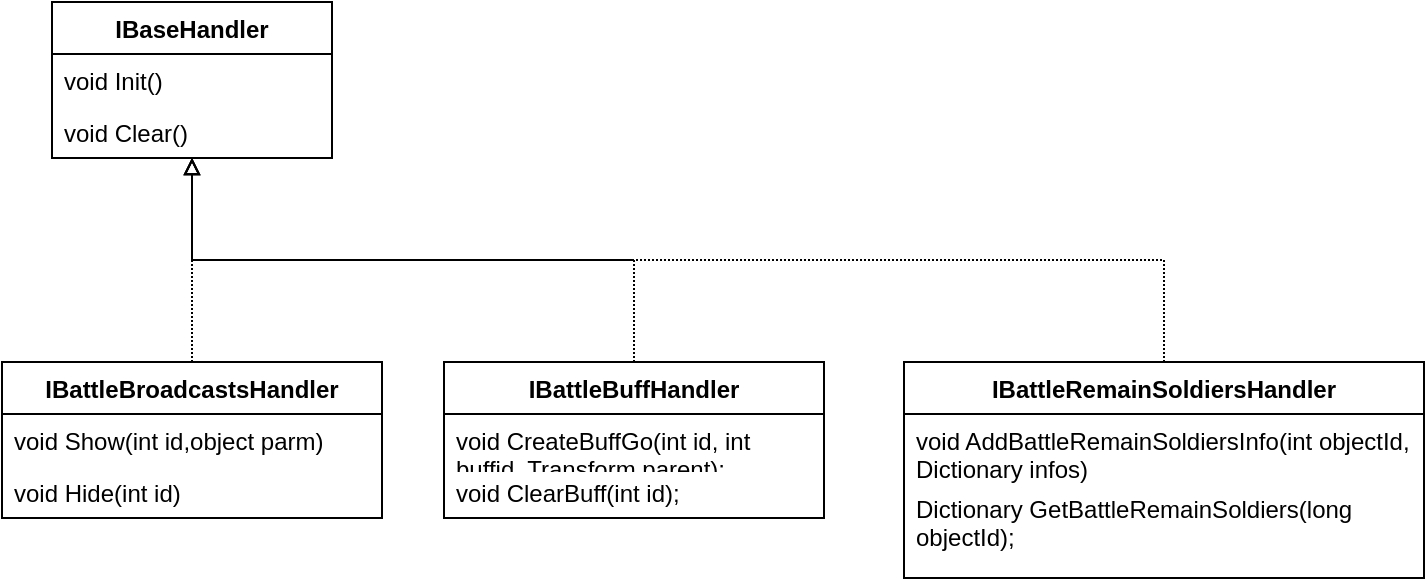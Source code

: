 <mxfile version="22.1.4" type="github">
  <diagram id="C5RBs43oDa-KdzZeNtuy" name="Page-1">
    <mxGraphModel dx="1456" dy="910" grid="1" gridSize="10" guides="1" tooltips="1" connect="1" arrows="1" fold="1" page="1" pageScale="1" pageWidth="827" pageHeight="1169" math="0" shadow="0">
      <root>
        <mxCell id="WIyWlLk6GJQsqaUBKTNV-0" />
        <mxCell id="WIyWlLk6GJQsqaUBKTNV-1" parent="WIyWlLk6GJQsqaUBKTNV-0" />
        <mxCell id="vtyjgrVnTe7GE00nzrDD-10" value="IBaseHandler" style="swimlane;childLayout=stackLayout;horizontal=1;startSize=26;fillColor=none;horizontalStack=0;resizeParent=1;resizeParentMax=0;resizeLast=0;collapsible=1;marginBottom=0;whiteSpace=wrap;html=1;align=center;verticalAlign=top;" vertex="1" parent="WIyWlLk6GJQsqaUBKTNV-1">
          <mxGeometry x="344" y="150" width="140" height="78" as="geometry" />
        </mxCell>
        <mxCell id="vtyjgrVnTe7GE00nzrDD-11" value="void Init()" style="text;strokeColor=none;fillColor=none;align=left;verticalAlign=top;spacingLeft=4;spacingRight=4;overflow=hidden;rotatable=0;points=[[0,0.5],[1,0.5]];portConstraint=eastwest;whiteSpace=wrap;html=1;" vertex="1" parent="vtyjgrVnTe7GE00nzrDD-10">
          <mxGeometry y="26" width="140" height="26" as="geometry" />
        </mxCell>
        <mxCell id="vtyjgrVnTe7GE00nzrDD-12" value="void Clear()" style="text;strokeColor=none;fillColor=none;align=left;verticalAlign=top;spacingLeft=4;spacingRight=4;overflow=hidden;rotatable=0;points=[[0,0.5],[1,0.5]];portConstraint=eastwest;whiteSpace=wrap;html=1;" vertex="1" parent="vtyjgrVnTe7GE00nzrDD-10">
          <mxGeometry y="52" width="140" height="26" as="geometry" />
        </mxCell>
        <mxCell id="vtyjgrVnTe7GE00nzrDD-21" value="" style="edgeStyle=orthogonalEdgeStyle;rounded=0;orthogonalLoop=1;jettySize=auto;html=1;dashed=1;dashPattern=1 1;endArrow=block;endFill=0;" edge="1" parent="WIyWlLk6GJQsqaUBKTNV-1" source="vtyjgrVnTe7GE00nzrDD-14" target="vtyjgrVnTe7GE00nzrDD-10">
          <mxGeometry relative="1" as="geometry" />
        </mxCell>
        <mxCell id="vtyjgrVnTe7GE00nzrDD-14" value="IBattleBroadcastsHandler" style="swimlane;childLayout=stackLayout;horizontal=1;startSize=26;fillColor=none;horizontalStack=0;resizeParent=1;resizeParentMax=0;resizeLast=0;collapsible=1;marginBottom=0;whiteSpace=wrap;html=1;align=center;verticalAlign=top;" vertex="1" parent="WIyWlLk6GJQsqaUBKTNV-1">
          <mxGeometry x="319" y="330" width="190" height="78" as="geometry" />
        </mxCell>
        <mxCell id="vtyjgrVnTe7GE00nzrDD-15" value="void Show(int id,object parm)" style="text;strokeColor=none;fillColor=none;align=left;verticalAlign=top;spacingLeft=4;spacingRight=4;overflow=hidden;rotatable=0;points=[[0,0.5],[1,0.5]];portConstraint=eastwest;whiteSpace=wrap;html=1;" vertex="1" parent="vtyjgrVnTe7GE00nzrDD-14">
          <mxGeometry y="26" width="190" height="26" as="geometry" />
        </mxCell>
        <mxCell id="vtyjgrVnTe7GE00nzrDD-16" value="void Hide(int id)" style="text;strokeColor=none;fillColor=none;align=left;verticalAlign=top;spacingLeft=4;spacingRight=4;overflow=hidden;rotatable=0;points=[[0,0.5],[1,0.5]];portConstraint=eastwest;whiteSpace=wrap;html=1;" vertex="1" parent="vtyjgrVnTe7GE00nzrDD-14">
          <mxGeometry y="52" width="190" height="26" as="geometry" />
        </mxCell>
        <mxCell id="vtyjgrVnTe7GE00nzrDD-22" value="IBattleBuffHandler" style="swimlane;childLayout=stackLayout;horizontal=1;startSize=26;fillColor=none;horizontalStack=0;resizeParent=1;resizeParentMax=0;resizeLast=0;collapsible=1;marginBottom=0;whiteSpace=wrap;html=1;align=center;verticalAlign=top;" vertex="1" parent="WIyWlLk6GJQsqaUBKTNV-1">
          <mxGeometry x="540" y="330" width="190" height="78" as="geometry" />
        </mxCell>
        <mxCell id="vtyjgrVnTe7GE00nzrDD-23" value="void CreateBuffGo(int id, int buffid, Transform parent);" style="text;strokeColor=none;fillColor=none;align=left;verticalAlign=top;spacingLeft=4;spacingRight=4;overflow=hidden;rotatable=0;points=[[0,0.5],[1,0.5]];portConstraint=eastwest;whiteSpace=wrap;html=1;" vertex="1" parent="vtyjgrVnTe7GE00nzrDD-22">
          <mxGeometry y="26" width="190" height="26" as="geometry" />
        </mxCell>
        <mxCell id="vtyjgrVnTe7GE00nzrDD-24" value="void ClearBuff(int id);" style="text;strokeColor=none;fillColor=none;align=left;verticalAlign=top;spacingLeft=4;spacingRight=4;overflow=hidden;rotatable=0;points=[[0,0.5],[1,0.5]];portConstraint=eastwest;whiteSpace=wrap;html=1;" vertex="1" parent="vtyjgrVnTe7GE00nzrDD-22">
          <mxGeometry y="52" width="190" height="26" as="geometry" />
        </mxCell>
        <mxCell id="vtyjgrVnTe7GE00nzrDD-25" value="IBattleRemainSoldiersHandler" style="swimlane;childLayout=stackLayout;horizontal=1;startSize=26;fillColor=none;horizontalStack=0;resizeParent=1;resizeParentMax=0;resizeLast=0;collapsible=1;marginBottom=0;whiteSpace=wrap;html=1;align=center;verticalAlign=top;" vertex="1" parent="WIyWlLk6GJQsqaUBKTNV-1">
          <mxGeometry x="770" y="330" width="260" height="108" as="geometry" />
        </mxCell>
        <mxCell id="vtyjgrVnTe7GE00nzrDD-26" value="void AddBattleRemainSoldiersInfo(int objectId, Dictionary&lt;long, BattleRemainSoldiers&gt; infos)" style="text;strokeColor=none;fillColor=none;align=left;verticalAlign=top;spacingLeft=4;spacingRight=4;overflow=hidden;rotatable=0;points=[[0,0.5],[1,0.5]];portConstraint=eastwest;whiteSpace=wrap;html=1;" vertex="1" parent="vtyjgrVnTe7GE00nzrDD-25">
          <mxGeometry y="26" width="260" height="34" as="geometry" />
        </mxCell>
        <mxCell id="vtyjgrVnTe7GE00nzrDD-27" value="Dictionary&lt;long, BattleRemainSoldiers&gt; GetBattleRemainSoldiers(long objectId);" style="text;strokeColor=none;fillColor=none;align=left;verticalAlign=top;spacingLeft=4;spacingRight=4;overflow=hidden;rotatable=0;points=[[0,0.5],[1,0.5]];portConstraint=eastwest;whiteSpace=wrap;html=1;" vertex="1" parent="vtyjgrVnTe7GE00nzrDD-25">
          <mxGeometry y="60" width="260" height="48" as="geometry" />
        </mxCell>
        <mxCell id="vtyjgrVnTe7GE00nzrDD-28" value="" style="edgeStyle=orthogonalEdgeStyle;rounded=0;orthogonalLoop=1;jettySize=auto;html=1;dashed=1;dashPattern=1 1;endArrow=block;endFill=0;exitX=0.5;exitY=0;exitDx=0;exitDy=0;" edge="1" parent="WIyWlLk6GJQsqaUBKTNV-1" source="vtyjgrVnTe7GE00nzrDD-22" target="vtyjgrVnTe7GE00nzrDD-10">
          <mxGeometry relative="1" as="geometry">
            <mxPoint x="424" y="340" as="sourcePoint" />
            <mxPoint x="424" y="238" as="targetPoint" />
          </mxGeometry>
        </mxCell>
        <mxCell id="vtyjgrVnTe7GE00nzrDD-29" value="" style="edgeStyle=orthogonalEdgeStyle;rounded=0;orthogonalLoop=1;jettySize=auto;html=1;dashed=1;dashPattern=1 1;endArrow=block;endFill=0;exitX=0.5;exitY=0;exitDx=0;exitDy=0;" edge="1" parent="WIyWlLk6GJQsqaUBKTNV-1" source="vtyjgrVnTe7GE00nzrDD-25" target="vtyjgrVnTe7GE00nzrDD-10">
          <mxGeometry relative="1" as="geometry">
            <mxPoint x="645" y="340" as="sourcePoint" />
            <mxPoint x="424" y="238" as="targetPoint" />
          </mxGeometry>
        </mxCell>
      </root>
    </mxGraphModel>
  </diagram>
</mxfile>
